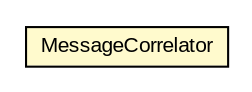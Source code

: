 #!/usr/local/bin/dot
#
# Class diagram 
# Generated by UMLGraph version R5_6-24-gf6e263 (http://www.umlgraph.org/)
#

digraph G {
	edge [fontname="arial",fontsize=10,labelfontname="arial",labelfontsize=10];
	node [fontname="arial",fontsize=10,shape=plaintext];
	nodesep=0.25;
	ranksep=0.5;
	// org.miloss.fgsms.agentcore.MessageCorrelator
	c790495 [label=<<table title="org.miloss.fgsms.agentcore.MessageCorrelator" border="0" cellborder="1" cellspacing="0" cellpadding="2" port="p" bgcolor="lemonChiffon" href="./MessageCorrelator.html">
		<tr><td><table border="0" cellspacing="0" cellpadding="1">
<tr><td align="center" balign="center"> MessageCorrelator </td></tr>
		</table></td></tr>
		</table>>, URL="./MessageCorrelator.html", fontname="arial", fontcolor="black", fontsize=10.0];
}


